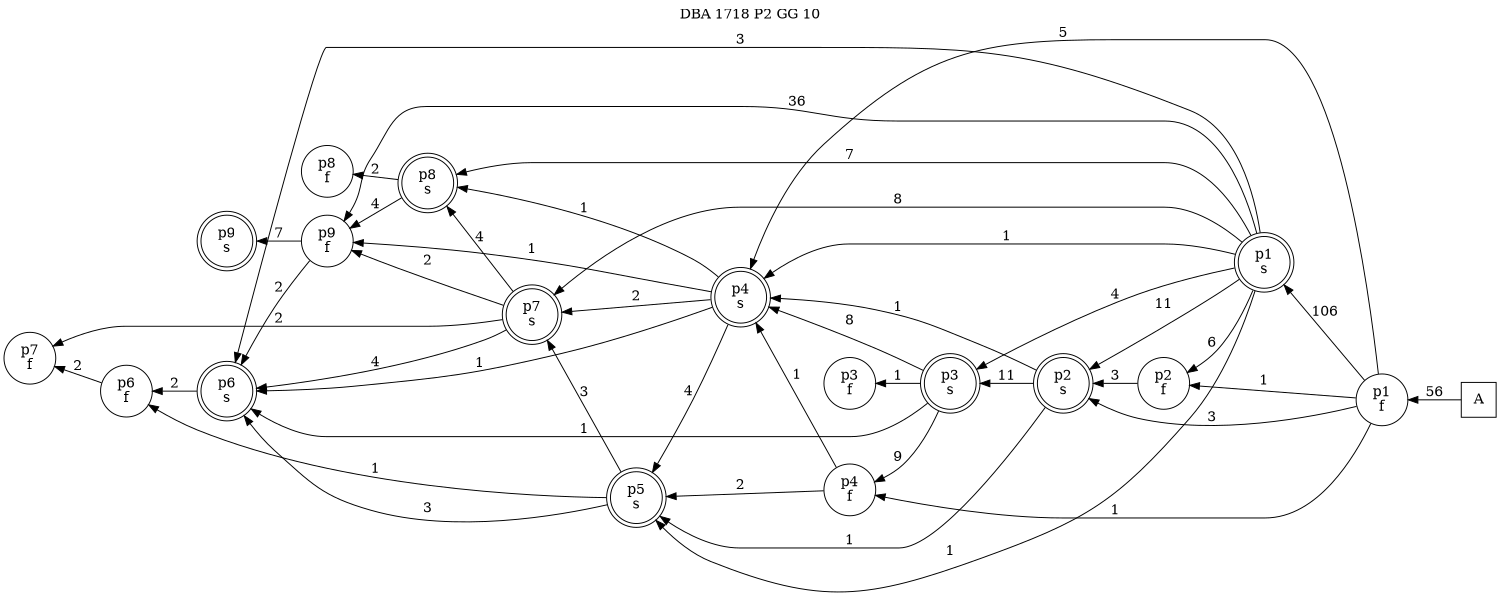 digraph DBA_1718_P2_GG_10_GOOD {
labelloc="tl"
label= " DBA 1718 P2 GG 10 "
rankdir="RL";
graph [ size=" 10 , 10 !"]

"A" [shape="square" label="A"]
"p1_f" [shape="circle" label="p1
f"]
"p1_s" [shape="doublecircle" label="p1
s"]
"p2_f" [shape="circle" label="p2
f"]
"p2_s" [shape="doublecircle" label="p2
s"]
"p3_s" [shape="doublecircle" label="p3
s"]
"p4_f" [shape="circle" label="p4
f"]
"p5_s" [shape="doublecircle" label="p5
s"]
"p6_f" [shape="circle" label="p6
f"]
"p7_f" [shape="circle" label="p7
f"]
"p4_s" [shape="doublecircle" label="p4
s"]
"p7_s" [shape="doublecircle" label="p7
s"]
"p6_s" [shape="doublecircle" label="p6
s"]
"p9_f" [shape="circle" label="p9
f"]
"p3_f" [shape="circle" label="p3
f"]
"p8_s" [shape="doublecircle" label="p8
s"]
"p8_f" [shape="circle" label="p8
f"]
"p9_s" [shape="doublecircle" label="p9
s"]
"A" -> "p1_f" [ label=56]
"p1_f" -> "p1_s" [ label=106]
"p1_f" -> "p2_f" [ label=1]
"p1_f" -> "p2_s" [ label=3]
"p1_f" -> "p4_f" [ label=1]
"p1_f" -> "p4_s" [ label=5]
"p1_s" -> "p2_f" [ label=6]
"p1_s" -> "p2_s" [ label=11]
"p1_s" -> "p3_s" [ label=4]
"p1_s" -> "p5_s" [ label=1]
"p1_s" -> "p4_s" [ label=1]
"p1_s" -> "p7_s" [ label=8]
"p1_s" -> "p6_s" [ label=3]
"p1_s" -> "p9_f" [ label=36]
"p1_s" -> "p8_s" [ label=7]
"p2_f" -> "p2_s" [ label=3]
"p2_s" -> "p3_s" [ label=11]
"p2_s" -> "p5_s" [ label=1]
"p2_s" -> "p4_s" [ label=1]
"p3_s" -> "p4_f" [ label=9]
"p3_s" -> "p4_s" [ label=8]
"p3_s" -> "p6_s" [ label=1]
"p3_s" -> "p3_f" [ label=1]
"p4_f" -> "p5_s" [ label=2]
"p4_f" -> "p4_s" [ label=1]
"p5_s" -> "p6_f" [ label=1]
"p5_s" -> "p7_s" [ label=3]
"p5_s" -> "p6_s" [ label=3]
"p6_f" -> "p7_f" [ label=2]
"p4_s" -> "p5_s" [ label=4]
"p4_s" -> "p7_s" [ label=2]
"p4_s" -> "p6_s" [ label=1]
"p4_s" -> "p9_f" [ label=1]
"p4_s" -> "p8_s" [ label=1]
"p7_s" -> "p7_f" [ label=2]
"p7_s" -> "p6_s" [ label=4]
"p7_s" -> "p9_f" [ label=2]
"p7_s" -> "p8_s" [ label=4]
"p6_s" -> "p6_f" [ label=2]
"p9_f" -> "p6_s" [ label=2]
"p9_f" -> "p9_s" [ label=7]
"p8_s" -> "p9_f" [ label=4]
"p8_s" -> "p8_f" [ label=2]
}
